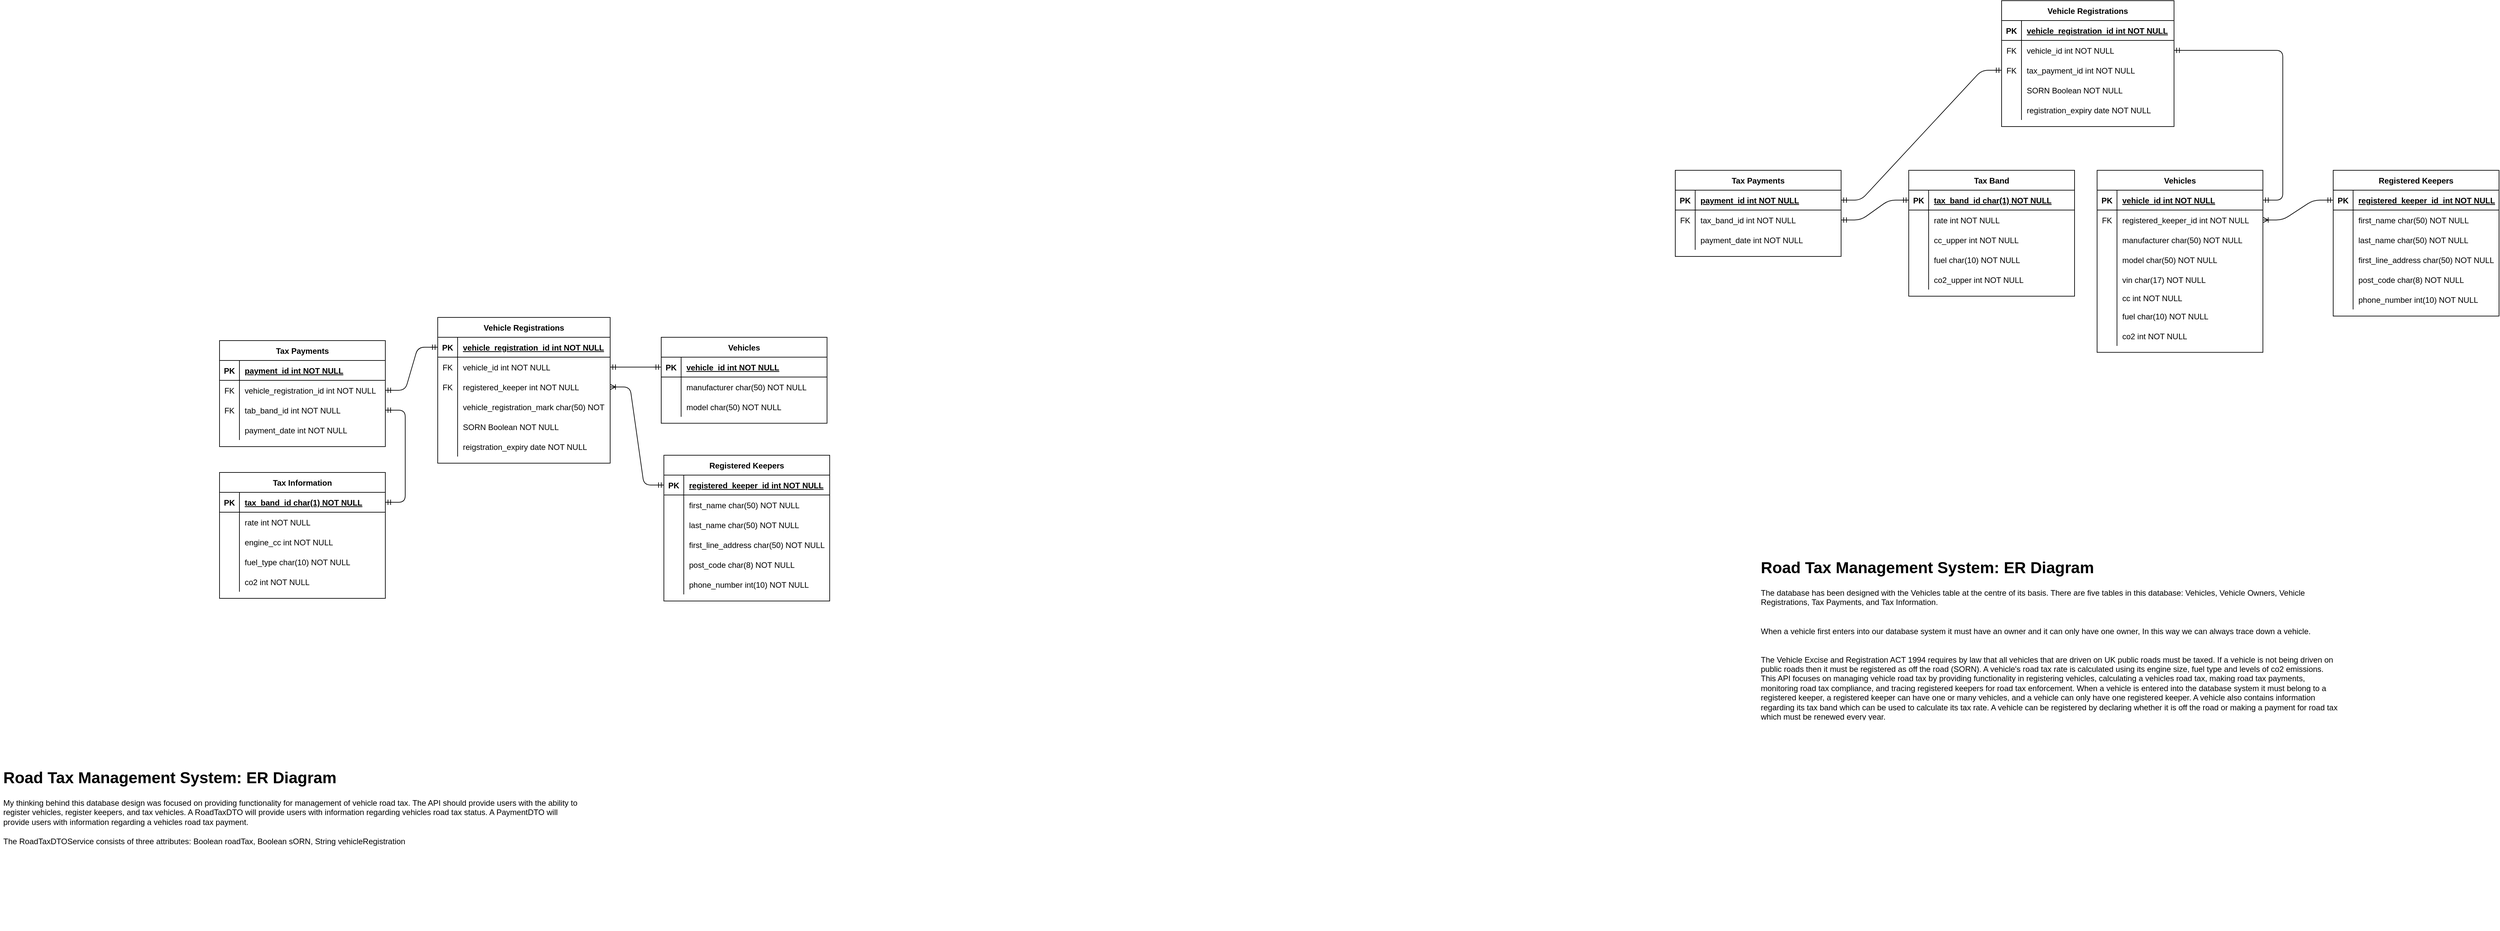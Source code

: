 <mxfile version="14.6.13" type="device"><diagram id="R2lEEEUBdFMjLlhIrx00" name="Page-1"><mxGraphModel dx="2078" dy="1672" grid="0" gridSize="10" guides="1" tooltips="1" connect="1" arrows="1" fold="1" page="0" pageScale="1" pageWidth="850" pageHeight="1100" math="0" shadow="0" extFonts="Permanent Marker^https://fonts.googleapis.com/css?family=Permanent+Marker"><root><mxCell id="0"/><mxCell id="1" parent="0"/><mxCell id="C-vyLk0tnHw3VtMMgP7b-13" value="Tax Information" style="shape=table;startSize=30;container=1;collapsible=1;childLayout=tableLayout;fixedRows=1;rowLines=0;fontStyle=1;align=center;resizeLast=1;" parent="1" vertex="1"><mxGeometry x="104" y="225" width="250" height="190" as="geometry"/></mxCell><mxCell id="C-vyLk0tnHw3VtMMgP7b-14" value="" style="shape=partialRectangle;collapsible=0;dropTarget=0;pointerEvents=0;fillColor=none;points=[[0,0.5],[1,0.5]];portConstraint=eastwest;top=0;left=0;right=0;bottom=1;" parent="C-vyLk0tnHw3VtMMgP7b-13" vertex="1"><mxGeometry y="30" width="250" height="30" as="geometry"/></mxCell><mxCell id="C-vyLk0tnHw3VtMMgP7b-15" value="PK" style="shape=partialRectangle;overflow=hidden;connectable=0;fillColor=none;top=0;left=0;bottom=0;right=0;fontStyle=1;" parent="C-vyLk0tnHw3VtMMgP7b-14" vertex="1"><mxGeometry width="30" height="30" as="geometry"/></mxCell><mxCell id="C-vyLk0tnHw3VtMMgP7b-16" value="tax_band_id char(1) NOT NULL" style="shape=partialRectangle;overflow=hidden;connectable=0;fillColor=none;top=0;left=0;bottom=0;right=0;align=left;spacingLeft=6;fontStyle=5;" parent="C-vyLk0tnHw3VtMMgP7b-14" vertex="1"><mxGeometry x="30" width="220" height="30" as="geometry"/></mxCell><mxCell id="C-vyLk0tnHw3VtMMgP7b-17" value="" style="shape=partialRectangle;collapsible=0;dropTarget=0;pointerEvents=0;fillColor=none;points=[[0,0.5],[1,0.5]];portConstraint=eastwest;top=0;left=0;right=0;bottom=0;" parent="C-vyLk0tnHw3VtMMgP7b-13" vertex="1"><mxGeometry y="60" width="250" height="30" as="geometry"/></mxCell><mxCell id="C-vyLk0tnHw3VtMMgP7b-18" value="" style="shape=partialRectangle;overflow=hidden;connectable=0;fillColor=none;top=0;left=0;bottom=0;right=0;" parent="C-vyLk0tnHw3VtMMgP7b-17" vertex="1"><mxGeometry width="30" height="30" as="geometry"/></mxCell><mxCell id="C-vyLk0tnHw3VtMMgP7b-19" value="rate int NOT NULL" style="shape=partialRectangle;overflow=hidden;connectable=0;fillColor=none;top=0;left=0;bottom=0;right=0;align=left;spacingLeft=6;" parent="C-vyLk0tnHw3VtMMgP7b-17" vertex="1"><mxGeometry x="30" width="220" height="30" as="geometry"/></mxCell><mxCell id="CgPrRi0HwDT04Q3ElNE5-127" value="" style="shape=partialRectangle;collapsible=0;dropTarget=0;pointerEvents=0;fillColor=none;top=0;left=0;bottom=0;right=0;points=[[0,0.5],[1,0.5]];portConstraint=eastwest;" parent="C-vyLk0tnHw3VtMMgP7b-13" vertex="1"><mxGeometry y="90" width="250" height="30" as="geometry"/></mxCell><mxCell id="CgPrRi0HwDT04Q3ElNE5-128" value="" style="shape=partialRectangle;connectable=0;fillColor=none;top=0;left=0;bottom=0;right=0;editable=1;overflow=hidden;" parent="CgPrRi0HwDT04Q3ElNE5-127" vertex="1"><mxGeometry width="30" height="30" as="geometry"/></mxCell><mxCell id="CgPrRi0HwDT04Q3ElNE5-129" value="engine_cc int NOT NULL" style="shape=partialRectangle;connectable=0;fillColor=none;top=0;left=0;bottom=0;right=0;align=left;spacingLeft=6;overflow=hidden;" parent="CgPrRi0HwDT04Q3ElNE5-127" vertex="1"><mxGeometry x="30" width="220" height="30" as="geometry"/></mxCell><mxCell id="CgPrRi0HwDT04Q3ElNE5-130" value="" style="shape=partialRectangle;collapsible=0;dropTarget=0;pointerEvents=0;fillColor=none;top=0;left=0;bottom=0;right=0;points=[[0,0.5],[1,0.5]];portConstraint=eastwest;" parent="C-vyLk0tnHw3VtMMgP7b-13" vertex="1"><mxGeometry y="120" width="250" height="30" as="geometry"/></mxCell><mxCell id="CgPrRi0HwDT04Q3ElNE5-131" value="" style="shape=partialRectangle;connectable=0;fillColor=none;top=0;left=0;bottom=0;right=0;editable=1;overflow=hidden;" parent="CgPrRi0HwDT04Q3ElNE5-130" vertex="1"><mxGeometry width="30" height="30" as="geometry"/></mxCell><mxCell id="CgPrRi0HwDT04Q3ElNE5-132" value="fuel_type char(10) NOT NULL" style="shape=partialRectangle;connectable=0;fillColor=none;top=0;left=0;bottom=0;right=0;align=left;spacingLeft=6;overflow=hidden;" parent="CgPrRi0HwDT04Q3ElNE5-130" vertex="1"><mxGeometry x="30" width="220" height="30" as="geometry"/></mxCell><mxCell id="CgPrRi0HwDT04Q3ElNE5-133" value="" style="shape=partialRectangle;collapsible=0;dropTarget=0;pointerEvents=0;fillColor=none;top=0;left=0;bottom=0;right=0;points=[[0,0.5],[1,0.5]];portConstraint=eastwest;" parent="C-vyLk0tnHw3VtMMgP7b-13" vertex="1"><mxGeometry y="150" width="250" height="30" as="geometry"/></mxCell><mxCell id="CgPrRi0HwDT04Q3ElNE5-134" value="" style="shape=partialRectangle;connectable=0;fillColor=none;top=0;left=0;bottom=0;right=0;editable=1;overflow=hidden;" parent="CgPrRi0HwDT04Q3ElNE5-133" vertex="1"><mxGeometry width="30" height="30" as="geometry"/></mxCell><mxCell id="CgPrRi0HwDT04Q3ElNE5-135" value="co2 int NOT NULL" style="shape=partialRectangle;connectable=0;fillColor=none;top=0;left=0;bottom=0;right=0;align=left;spacingLeft=6;overflow=hidden;" parent="CgPrRi0HwDT04Q3ElNE5-133" vertex="1"><mxGeometry x="30" width="220" height="30" as="geometry"/></mxCell><mxCell id="CgPrRi0HwDT04Q3ElNE5-1" value="Tax Payments" style="shape=table;startSize=30;container=1;collapsible=1;childLayout=tableLayout;fixedRows=1;rowLines=0;fontStyle=1;align=center;resizeLast=1;" parent="1" vertex="1"><mxGeometry x="104" y="26" width="250" height="160" as="geometry"/></mxCell><mxCell id="CgPrRi0HwDT04Q3ElNE5-2" value="" style="shape=partialRectangle;collapsible=0;dropTarget=0;pointerEvents=0;fillColor=none;points=[[0,0.5],[1,0.5]];portConstraint=eastwest;top=0;left=0;right=0;bottom=1;" parent="CgPrRi0HwDT04Q3ElNE5-1" vertex="1"><mxGeometry y="30" width="250" height="30" as="geometry"/></mxCell><mxCell id="CgPrRi0HwDT04Q3ElNE5-3" value="PK" style="shape=partialRectangle;overflow=hidden;connectable=0;fillColor=none;top=0;left=0;bottom=0;right=0;fontStyle=1;" parent="CgPrRi0HwDT04Q3ElNE5-2" vertex="1"><mxGeometry width="30" height="30" as="geometry"/></mxCell><mxCell id="CgPrRi0HwDT04Q3ElNE5-4" value="payment_id int NOT NULL" style="shape=partialRectangle;overflow=hidden;connectable=0;fillColor=none;top=0;left=0;bottom=0;right=0;align=left;spacingLeft=6;fontStyle=5;" parent="CgPrRi0HwDT04Q3ElNE5-2" vertex="1"><mxGeometry x="30" width="220" height="30" as="geometry"/></mxCell><mxCell id="CgPrRi0HwDT04Q3ElNE5-5" value="" style="shape=partialRectangle;collapsible=0;dropTarget=0;pointerEvents=0;fillColor=none;points=[[0,0.5],[1,0.5]];portConstraint=eastwest;top=0;left=0;right=0;bottom=0;" parent="CgPrRi0HwDT04Q3ElNE5-1" vertex="1"><mxGeometry y="60" width="250" height="30" as="geometry"/></mxCell><mxCell id="CgPrRi0HwDT04Q3ElNE5-6" value="FK" style="shape=partialRectangle;overflow=hidden;connectable=0;fillColor=none;top=0;left=0;bottom=0;right=0;" parent="CgPrRi0HwDT04Q3ElNE5-5" vertex="1"><mxGeometry width="30" height="30" as="geometry"/></mxCell><mxCell id="CgPrRi0HwDT04Q3ElNE5-7" value="vehicle_registration_id int NOT NULL" style="shape=partialRectangle;overflow=hidden;connectable=0;fillColor=none;top=0;left=0;bottom=0;right=0;align=left;spacingLeft=6;" parent="CgPrRi0HwDT04Q3ElNE5-5" vertex="1"><mxGeometry x="30" width="220" height="30" as="geometry"/></mxCell><mxCell id="bbVEq9QW94MlGm8xx5lP-4" value="" style="shape=partialRectangle;collapsible=0;dropTarget=0;pointerEvents=0;fillColor=none;top=0;left=0;bottom=0;right=0;points=[[0,0.5],[1,0.5]];portConstraint=eastwest;" vertex="1" parent="CgPrRi0HwDT04Q3ElNE5-1"><mxGeometry y="90" width="250" height="30" as="geometry"/></mxCell><mxCell id="bbVEq9QW94MlGm8xx5lP-5" value="FK" style="shape=partialRectangle;connectable=0;fillColor=none;top=0;left=0;bottom=0;right=0;editable=1;overflow=hidden;" vertex="1" parent="bbVEq9QW94MlGm8xx5lP-4"><mxGeometry width="30" height="30" as="geometry"/></mxCell><mxCell id="bbVEq9QW94MlGm8xx5lP-6" value="tab_band_id int NOT NULL" style="shape=partialRectangle;connectable=0;fillColor=none;top=0;left=0;bottom=0;right=0;align=left;spacingLeft=6;overflow=hidden;" vertex="1" parent="bbVEq9QW94MlGm8xx5lP-4"><mxGeometry x="30" width="220" height="30" as="geometry"/></mxCell><mxCell id="CgPrRi0HwDT04Q3ElNE5-113" value="" style="shape=partialRectangle;collapsible=0;dropTarget=0;pointerEvents=0;fillColor=none;top=0;left=0;bottom=0;right=0;points=[[0,0.5],[1,0.5]];portConstraint=eastwest;" parent="CgPrRi0HwDT04Q3ElNE5-1" vertex="1"><mxGeometry y="120" width="250" height="30" as="geometry"/></mxCell><mxCell id="CgPrRi0HwDT04Q3ElNE5-114" value="" style="shape=partialRectangle;connectable=0;fillColor=none;top=0;left=0;bottom=0;right=0;editable=1;overflow=hidden;" parent="CgPrRi0HwDT04Q3ElNE5-113" vertex="1"><mxGeometry width="30" height="30" as="geometry"/></mxCell><mxCell id="CgPrRi0HwDT04Q3ElNE5-115" value="payment_date int NOT NULL" style="shape=partialRectangle;connectable=0;fillColor=none;top=0;left=0;bottom=0;right=0;align=left;spacingLeft=6;overflow=hidden;" parent="CgPrRi0HwDT04Q3ElNE5-113" vertex="1"><mxGeometry x="30" width="220" height="30" as="geometry"/></mxCell><mxCell id="CgPrRi0HwDT04Q3ElNE5-41" value="Vehicle Registrations" style="shape=table;startSize=30;container=1;collapsible=1;childLayout=tableLayout;fixedRows=1;rowLines=0;fontStyle=1;align=center;resizeLast=1;" parent="1" vertex="1"><mxGeometry x="433" y="-9" width="260" height="220" as="geometry"/></mxCell><mxCell id="CgPrRi0HwDT04Q3ElNE5-42" value="" style="shape=partialRectangle;collapsible=0;dropTarget=0;pointerEvents=0;fillColor=none;points=[[0,0.5],[1,0.5]];portConstraint=eastwest;top=0;left=0;right=0;bottom=1;" parent="CgPrRi0HwDT04Q3ElNE5-41" vertex="1"><mxGeometry y="30" width="260" height="30" as="geometry"/></mxCell><mxCell id="CgPrRi0HwDT04Q3ElNE5-43" value="PK" style="shape=partialRectangle;overflow=hidden;connectable=0;fillColor=none;top=0;left=0;bottom=0;right=0;fontStyle=1;" parent="CgPrRi0HwDT04Q3ElNE5-42" vertex="1"><mxGeometry width="30" height="30" as="geometry"/></mxCell><mxCell id="CgPrRi0HwDT04Q3ElNE5-44" value="vehicle_registration_id int NOT NULL" style="shape=partialRectangle;overflow=hidden;connectable=0;fillColor=none;top=0;left=0;bottom=0;right=0;align=left;spacingLeft=6;fontStyle=5;" parent="CgPrRi0HwDT04Q3ElNE5-42" vertex="1"><mxGeometry x="30" width="230" height="30" as="geometry"/></mxCell><mxCell id="CgPrRi0HwDT04Q3ElNE5-60" value="" style="shape=partialRectangle;collapsible=0;dropTarget=0;pointerEvents=0;fillColor=none;top=0;left=0;bottom=0;right=0;points=[[0,0.5],[1,0.5]];portConstraint=eastwest;" parent="CgPrRi0HwDT04Q3ElNE5-41" vertex="1"><mxGeometry y="60" width="260" height="30" as="geometry"/></mxCell><mxCell id="CgPrRi0HwDT04Q3ElNE5-61" value="FK" style="shape=partialRectangle;connectable=0;fillColor=none;top=0;left=0;bottom=0;right=0;editable=1;overflow=hidden;" parent="CgPrRi0HwDT04Q3ElNE5-60" vertex="1"><mxGeometry width="30" height="30" as="geometry"/></mxCell><mxCell id="CgPrRi0HwDT04Q3ElNE5-62" value="vehicle_id int NOT NULL" style="shape=partialRectangle;connectable=0;fillColor=none;top=0;left=0;bottom=0;right=0;align=left;spacingLeft=6;overflow=hidden;" parent="CgPrRi0HwDT04Q3ElNE5-60" vertex="1"><mxGeometry x="30" width="230" height="30" as="geometry"/></mxCell><mxCell id="CgPrRi0HwDT04Q3ElNE5-172" value="" style="shape=partialRectangle;collapsible=0;dropTarget=0;pointerEvents=0;fillColor=none;top=0;left=0;bottom=0;right=0;points=[[0,0.5],[1,0.5]];portConstraint=eastwest;" parent="CgPrRi0HwDT04Q3ElNE5-41" vertex="1"><mxGeometry y="90" width="260" height="30" as="geometry"/></mxCell><mxCell id="CgPrRi0HwDT04Q3ElNE5-173" value="FK" style="shape=partialRectangle;connectable=0;fillColor=none;top=0;left=0;bottom=0;right=0;editable=1;overflow=hidden;" parent="CgPrRi0HwDT04Q3ElNE5-172" vertex="1"><mxGeometry width="30" height="30" as="geometry"/></mxCell><mxCell id="CgPrRi0HwDT04Q3ElNE5-174" value="registered_keeper int NOT NULL" style="shape=partialRectangle;connectable=0;fillColor=none;top=0;left=0;bottom=0;right=0;align=left;spacingLeft=6;overflow=hidden;" parent="CgPrRi0HwDT04Q3ElNE5-172" vertex="1"><mxGeometry x="30" width="230" height="30" as="geometry"/></mxCell><mxCell id="bbVEq9QW94MlGm8xx5lP-10" value="" style="shape=partialRectangle;collapsible=0;dropTarget=0;pointerEvents=0;fillColor=none;top=0;left=0;bottom=0;right=0;points=[[0,0.5],[1,0.5]];portConstraint=eastwest;" vertex="1" parent="CgPrRi0HwDT04Q3ElNE5-41"><mxGeometry y="120" width="260" height="30" as="geometry"/></mxCell><mxCell id="bbVEq9QW94MlGm8xx5lP-11" value="" style="shape=partialRectangle;connectable=0;fillColor=none;top=0;left=0;bottom=0;right=0;editable=1;overflow=hidden;" vertex="1" parent="bbVEq9QW94MlGm8xx5lP-10"><mxGeometry width="30" height="30" as="geometry"/></mxCell><mxCell id="bbVEq9QW94MlGm8xx5lP-12" value="vehicle_registration_mark char(50) NOT" style="shape=partialRectangle;connectable=0;fillColor=none;top=0;left=0;bottom=0;right=0;align=left;spacingLeft=6;overflow=hidden;" vertex="1" parent="bbVEq9QW94MlGm8xx5lP-10"><mxGeometry x="30" width="230" height="30" as="geometry"/></mxCell><mxCell id="CgPrRi0HwDT04Q3ElNE5-136" value="" style="shape=partialRectangle;collapsible=0;dropTarget=0;pointerEvents=0;fillColor=none;top=0;left=0;bottom=0;right=0;points=[[0,0.5],[1,0.5]];portConstraint=eastwest;" parent="CgPrRi0HwDT04Q3ElNE5-41" vertex="1"><mxGeometry y="150" width="260" height="30" as="geometry"/></mxCell><mxCell id="CgPrRi0HwDT04Q3ElNE5-137" value="" style="shape=partialRectangle;connectable=0;fillColor=none;top=0;left=0;bottom=0;right=0;editable=1;overflow=hidden;" parent="CgPrRi0HwDT04Q3ElNE5-136" vertex="1"><mxGeometry width="30" height="30" as="geometry"/></mxCell><mxCell id="CgPrRi0HwDT04Q3ElNE5-138" value="SORN Boolean NOT NULL" style="shape=partialRectangle;connectable=0;fillColor=none;top=0;left=0;bottom=0;right=0;align=left;spacingLeft=6;overflow=hidden;" parent="CgPrRi0HwDT04Q3ElNE5-136" vertex="1"><mxGeometry x="30" width="230" height="30" as="geometry"/></mxCell><mxCell id="CgPrRi0HwDT04Q3ElNE5-48" value="" style="shape=partialRectangle;collapsible=0;dropTarget=0;pointerEvents=0;fillColor=none;top=0;left=0;bottom=0;right=0;points=[[0,0.5],[1,0.5]];portConstraint=eastwest;" parent="CgPrRi0HwDT04Q3ElNE5-41" vertex="1"><mxGeometry y="180" width="260" height="30" as="geometry"/></mxCell><mxCell id="CgPrRi0HwDT04Q3ElNE5-49" value="" style="shape=partialRectangle;connectable=0;fillColor=none;top=0;left=0;bottom=0;right=0;editable=1;overflow=hidden;" parent="CgPrRi0HwDT04Q3ElNE5-48" vertex="1"><mxGeometry width="30" height="30" as="geometry"/></mxCell><mxCell id="CgPrRi0HwDT04Q3ElNE5-50" value="reigstration_expiry date NOT NULL" style="shape=partialRectangle;connectable=0;fillColor=none;top=0;left=0;bottom=0;right=0;align=left;spacingLeft=6;overflow=hidden;" parent="CgPrRi0HwDT04Q3ElNE5-48" vertex="1"><mxGeometry x="30" width="230" height="30" as="geometry"/></mxCell><mxCell id="CgPrRi0HwDT04Q3ElNE5-75" value="Vehicles" style="shape=table;startSize=30;container=1;collapsible=1;childLayout=tableLayout;fixedRows=1;rowLines=0;fontStyle=1;align=center;resizeLast=1;" parent="1" vertex="1"><mxGeometry x="770" y="21" width="250" height="129.75" as="geometry"/></mxCell><mxCell id="CgPrRi0HwDT04Q3ElNE5-76" value="" style="shape=partialRectangle;collapsible=0;dropTarget=0;pointerEvents=0;fillColor=none;points=[[0,0.5],[1,0.5]];portConstraint=eastwest;top=0;left=0;right=0;bottom=1;" parent="CgPrRi0HwDT04Q3ElNE5-75" vertex="1"><mxGeometry y="30" width="250" height="30" as="geometry"/></mxCell><mxCell id="CgPrRi0HwDT04Q3ElNE5-77" value="PK" style="shape=partialRectangle;overflow=hidden;connectable=0;fillColor=none;top=0;left=0;bottom=0;right=0;fontStyle=1;" parent="CgPrRi0HwDT04Q3ElNE5-76" vertex="1"><mxGeometry width="30" height="30" as="geometry"/></mxCell><mxCell id="CgPrRi0HwDT04Q3ElNE5-78" value="vehicle_id int NOT NULL" style="shape=partialRectangle;overflow=hidden;connectable=0;fillColor=none;top=0;left=0;bottom=0;right=0;align=left;spacingLeft=6;fontStyle=5;" parent="CgPrRi0HwDT04Q3ElNE5-76" vertex="1"><mxGeometry x="30" width="220" height="30" as="geometry"/></mxCell><mxCell id="CgPrRi0HwDT04Q3ElNE5-79" value="" style="shape=partialRectangle;collapsible=0;dropTarget=0;pointerEvents=0;fillColor=none;points=[[0,0.5],[1,0.5]];portConstraint=eastwest;top=0;left=0;right=0;bottom=0;" parent="CgPrRi0HwDT04Q3ElNE5-75" vertex="1"><mxGeometry y="60" width="250" height="30" as="geometry"/></mxCell><mxCell id="CgPrRi0HwDT04Q3ElNE5-80" value="" style="shape=partialRectangle;overflow=hidden;connectable=0;fillColor=none;top=0;left=0;bottom=0;right=0;" parent="CgPrRi0HwDT04Q3ElNE5-79" vertex="1"><mxGeometry width="30" height="30" as="geometry"/></mxCell><mxCell id="CgPrRi0HwDT04Q3ElNE5-81" value="manufacturer char(50) NOT NULL" style="shape=partialRectangle;overflow=hidden;connectable=0;fillColor=none;top=0;left=0;bottom=0;right=0;align=left;spacingLeft=6;" parent="CgPrRi0HwDT04Q3ElNE5-79" vertex="1"><mxGeometry x="30" width="220" height="30" as="geometry"/></mxCell><mxCell id="CgPrRi0HwDT04Q3ElNE5-82" value="" style="shape=partialRectangle;collapsible=0;dropTarget=0;pointerEvents=0;fillColor=none;points=[[0,0.5],[1,0.5]];portConstraint=eastwest;top=0;left=0;right=0;bottom=0;" parent="CgPrRi0HwDT04Q3ElNE5-75" vertex="1"><mxGeometry y="90" width="250" height="30" as="geometry"/></mxCell><mxCell id="CgPrRi0HwDT04Q3ElNE5-83" value="" style="shape=partialRectangle;overflow=hidden;connectable=0;fillColor=none;top=0;left=0;bottom=0;right=0;" parent="CgPrRi0HwDT04Q3ElNE5-82" vertex="1"><mxGeometry width="30" height="30" as="geometry"/></mxCell><mxCell id="CgPrRi0HwDT04Q3ElNE5-84" value="model char(50) NOT NULL" style="shape=partialRectangle;overflow=hidden;connectable=0;fillColor=none;top=0;left=0;bottom=0;right=0;align=left;spacingLeft=6;" parent="CgPrRi0HwDT04Q3ElNE5-82" vertex="1"><mxGeometry x="30" width="220" height="30" as="geometry"/></mxCell><mxCell id="CgPrRi0HwDT04Q3ElNE5-117" value="" style="edgeStyle=entityRelationEdgeStyle;fontSize=12;html=1;endArrow=ERmandOne;startArrow=ERmandOne;" parent="1" source="CgPrRi0HwDT04Q3ElNE5-76" target="CgPrRi0HwDT04Q3ElNE5-60" edge="1"><mxGeometry width="100" height="100" relative="1" as="geometry"><mxPoint x="-254.5" y="830" as="sourcePoint"/><mxPoint x="-154.5" y="730" as="targetPoint"/></mxGeometry></mxCell><mxCell id="CgPrRi0HwDT04Q3ElNE5-123" value="&lt;h1&gt;Road Tax Management System: ER Diagram&lt;/h1&gt;&lt;div&gt;&lt;span&gt;My thinking behind this database design was focused on providing functionality for management of vehicle road tax. The API should provide users with the ability to register vehicles, register keepers, and tax vehicles. A RoadTaxDTO will provide users with information regarding vehicles road tax status. A PaymentDTO will provide users with information regarding a vehicles road tax payment.&amp;nbsp; &amp;nbsp;&amp;nbsp;&lt;/span&gt;&lt;br&gt;&lt;/div&gt;&lt;div&gt;&lt;span&gt;&lt;br&gt;&lt;/span&gt;&lt;/div&gt;&lt;div&gt;&lt;span&gt;The RoadTaxDTOService consists of three attributes: Boolean roadTax, Boolean sORN, String vehicleRegistration&lt;/span&gt;&lt;/div&gt;" style="text;html=1;strokeColor=none;fillColor=none;spacing=5;spacingTop=-20;whiteSpace=wrap;overflow=hidden;rounded=0;" parent="1" vertex="1"><mxGeometry x="-227" y="666" width="880" height="250" as="geometry"/></mxCell><mxCell id="CgPrRi0HwDT04Q3ElNE5-152" value="Registered Keepers" style="shape=table;startSize=30;container=1;collapsible=1;childLayout=tableLayout;fixedRows=1;rowLines=0;fontStyle=1;align=center;resizeLast=1;" parent="1" vertex="1"><mxGeometry x="774" y="199" width="250" height="220" as="geometry"/></mxCell><mxCell id="CgPrRi0HwDT04Q3ElNE5-153" value="" style="shape=partialRectangle;collapsible=0;dropTarget=0;pointerEvents=0;fillColor=none;points=[[0,0.5],[1,0.5]];portConstraint=eastwest;top=0;left=0;right=0;bottom=1;" parent="CgPrRi0HwDT04Q3ElNE5-152" vertex="1"><mxGeometry y="30" width="250" height="30" as="geometry"/></mxCell><mxCell id="CgPrRi0HwDT04Q3ElNE5-154" value="PK" style="shape=partialRectangle;overflow=hidden;connectable=0;fillColor=none;top=0;left=0;bottom=0;right=0;fontStyle=1;" parent="CgPrRi0HwDT04Q3ElNE5-153" vertex="1"><mxGeometry width="30" height="30" as="geometry"/></mxCell><mxCell id="CgPrRi0HwDT04Q3ElNE5-155" value="registered_keeper_id int NOT NULL" style="shape=partialRectangle;overflow=hidden;connectable=0;fillColor=none;top=0;left=0;bottom=0;right=0;align=left;spacingLeft=6;fontStyle=5;" parent="CgPrRi0HwDT04Q3ElNE5-153" vertex="1"><mxGeometry x="30" width="220" height="30" as="geometry"/></mxCell><mxCell id="CgPrRi0HwDT04Q3ElNE5-156" value="" style="shape=partialRectangle;collapsible=0;dropTarget=0;pointerEvents=0;fillColor=none;points=[[0,0.5],[1,0.5]];portConstraint=eastwest;top=0;left=0;right=0;bottom=0;" parent="CgPrRi0HwDT04Q3ElNE5-152" vertex="1"><mxGeometry y="60" width="250" height="30" as="geometry"/></mxCell><mxCell id="CgPrRi0HwDT04Q3ElNE5-157" value="" style="shape=partialRectangle;overflow=hidden;connectable=0;fillColor=none;top=0;left=0;bottom=0;right=0;" parent="CgPrRi0HwDT04Q3ElNE5-156" vertex="1"><mxGeometry width="30" height="30" as="geometry"/></mxCell><mxCell id="CgPrRi0HwDT04Q3ElNE5-158" value="first_name char(50) NOT NULL" style="shape=partialRectangle;overflow=hidden;connectable=0;fillColor=none;top=0;left=0;bottom=0;right=0;align=left;spacingLeft=6;" parent="CgPrRi0HwDT04Q3ElNE5-156" vertex="1"><mxGeometry x="30" width="220" height="30" as="geometry"/></mxCell><mxCell id="CgPrRi0HwDT04Q3ElNE5-159" value="" style="shape=partialRectangle;collapsible=0;dropTarget=0;pointerEvents=0;fillColor=none;points=[[0,0.5],[1,0.5]];portConstraint=eastwest;top=0;left=0;right=0;bottom=0;" parent="CgPrRi0HwDT04Q3ElNE5-152" vertex="1"><mxGeometry y="90" width="250" height="30" as="geometry"/></mxCell><mxCell id="CgPrRi0HwDT04Q3ElNE5-160" value="" style="shape=partialRectangle;overflow=hidden;connectable=0;fillColor=none;top=0;left=0;bottom=0;right=0;" parent="CgPrRi0HwDT04Q3ElNE5-159" vertex="1"><mxGeometry width="30" height="30" as="geometry"/></mxCell><mxCell id="CgPrRi0HwDT04Q3ElNE5-161" value="last_name char(50) NOT NULL" style="shape=partialRectangle;overflow=hidden;connectable=0;fillColor=none;top=0;left=0;bottom=0;right=0;align=left;spacingLeft=6;" parent="CgPrRi0HwDT04Q3ElNE5-159" vertex="1"><mxGeometry x="30" width="220" height="30" as="geometry"/></mxCell><mxCell id="CgPrRi0HwDT04Q3ElNE5-162" value="" style="shape=partialRectangle;collapsible=0;dropTarget=0;pointerEvents=0;fillColor=none;top=0;left=0;bottom=0;right=0;points=[[0,0.5],[1,0.5]];portConstraint=eastwest;" parent="CgPrRi0HwDT04Q3ElNE5-152" vertex="1"><mxGeometry y="120" width="250" height="30" as="geometry"/></mxCell><mxCell id="CgPrRi0HwDT04Q3ElNE5-163" value="" style="shape=partialRectangle;connectable=0;fillColor=none;top=0;left=0;bottom=0;right=0;editable=1;overflow=hidden;" parent="CgPrRi0HwDT04Q3ElNE5-162" vertex="1"><mxGeometry width="30" height="30" as="geometry"/></mxCell><mxCell id="CgPrRi0HwDT04Q3ElNE5-164" value="first_line_address char(50) NOT NULL" style="shape=partialRectangle;connectable=0;fillColor=none;top=0;left=0;bottom=0;right=0;align=left;spacingLeft=6;overflow=hidden;" parent="CgPrRi0HwDT04Q3ElNE5-162" vertex="1"><mxGeometry x="30" width="220" height="30" as="geometry"/></mxCell><mxCell id="CgPrRi0HwDT04Q3ElNE5-165" value="" style="shape=partialRectangle;collapsible=0;dropTarget=0;pointerEvents=0;fillColor=none;top=0;left=0;bottom=0;right=0;points=[[0,0.5],[1,0.5]];portConstraint=eastwest;" parent="CgPrRi0HwDT04Q3ElNE5-152" vertex="1"><mxGeometry y="150" width="250" height="30" as="geometry"/></mxCell><mxCell id="CgPrRi0HwDT04Q3ElNE5-166" value="" style="shape=partialRectangle;connectable=0;fillColor=none;top=0;left=0;bottom=0;right=0;editable=1;overflow=hidden;" parent="CgPrRi0HwDT04Q3ElNE5-165" vertex="1"><mxGeometry width="30" height="30" as="geometry"/></mxCell><mxCell id="CgPrRi0HwDT04Q3ElNE5-167" value="post_code char(8) NOT NULL" style="shape=partialRectangle;connectable=0;fillColor=none;top=0;left=0;bottom=0;right=0;align=left;spacingLeft=6;overflow=hidden;" parent="CgPrRi0HwDT04Q3ElNE5-165" vertex="1"><mxGeometry x="30" width="220" height="30" as="geometry"/></mxCell><mxCell id="CgPrRi0HwDT04Q3ElNE5-168" value="" style="shape=partialRectangle;collapsible=0;dropTarget=0;pointerEvents=0;fillColor=none;top=0;left=0;bottom=0;right=0;points=[[0,0.5],[1,0.5]];portConstraint=eastwest;" parent="CgPrRi0HwDT04Q3ElNE5-152" vertex="1"><mxGeometry y="180" width="250" height="30" as="geometry"/></mxCell><mxCell id="CgPrRi0HwDT04Q3ElNE5-169" value="" style="shape=partialRectangle;connectable=0;fillColor=none;top=0;left=0;bottom=0;right=0;editable=1;overflow=hidden;" parent="CgPrRi0HwDT04Q3ElNE5-168" vertex="1"><mxGeometry width="30" height="30" as="geometry"/></mxCell><mxCell id="CgPrRi0HwDT04Q3ElNE5-170" value="phone_number int(10) NOT NULL" style="shape=partialRectangle;connectable=0;fillColor=none;top=0;left=0;bottom=0;right=0;align=left;spacingLeft=6;overflow=hidden;" parent="CgPrRi0HwDT04Q3ElNE5-168" vertex="1"><mxGeometry x="30" width="220" height="30" as="geometry"/></mxCell><mxCell id="CgPrRi0HwDT04Q3ElNE5-171" value="" style="edgeStyle=entityRelationEdgeStyle;fontSize=12;html=1;endArrow=ERoneToMany;startArrow=ERmandOne;" parent="1" source="CgPrRi0HwDT04Q3ElNE5-153" target="CgPrRi0HwDT04Q3ElNE5-172" edge="1"><mxGeometry width="100" height="100" relative="1" as="geometry"><mxPoint x="334.5" y="383" as="sourcePoint"/><mxPoint x="388.5" y="381" as="targetPoint"/></mxGeometry></mxCell><mxCell id="CgPrRi0HwDT04Q3ElNE5-175" value="Registered Keepers" style="shape=table;startSize=30;container=1;collapsible=1;childLayout=tableLayout;fixedRows=1;rowLines=0;fontStyle=1;align=center;resizeLast=1;" parent="1" vertex="1"><mxGeometry x="3291" y="-231" width="250" height="220" as="geometry"/></mxCell><mxCell id="CgPrRi0HwDT04Q3ElNE5-176" value="" style="shape=partialRectangle;collapsible=0;dropTarget=0;pointerEvents=0;fillColor=none;points=[[0,0.5],[1,0.5]];portConstraint=eastwest;top=0;left=0;right=0;bottom=1;" parent="CgPrRi0HwDT04Q3ElNE5-175" vertex="1"><mxGeometry y="30" width="250" height="30" as="geometry"/></mxCell><mxCell id="CgPrRi0HwDT04Q3ElNE5-177" value="PK" style="shape=partialRectangle;overflow=hidden;connectable=0;fillColor=none;top=0;left=0;bottom=0;right=0;fontStyle=1;" parent="CgPrRi0HwDT04Q3ElNE5-176" vertex="1"><mxGeometry width="30" height="30" as="geometry"/></mxCell><mxCell id="CgPrRi0HwDT04Q3ElNE5-178" value="registered_keeper_id  int NOT NULL" style="shape=partialRectangle;overflow=hidden;connectable=0;fillColor=none;top=0;left=0;bottom=0;right=0;align=left;spacingLeft=6;fontStyle=5;" parent="CgPrRi0HwDT04Q3ElNE5-176" vertex="1"><mxGeometry x="30" width="220" height="30" as="geometry"/></mxCell><mxCell id="CgPrRi0HwDT04Q3ElNE5-179" value="" style="shape=partialRectangle;collapsible=0;dropTarget=0;pointerEvents=0;fillColor=none;points=[[0,0.5],[1,0.5]];portConstraint=eastwest;top=0;left=0;right=0;bottom=0;" parent="CgPrRi0HwDT04Q3ElNE5-175" vertex="1"><mxGeometry y="60" width="250" height="30" as="geometry"/></mxCell><mxCell id="CgPrRi0HwDT04Q3ElNE5-180" value="" style="shape=partialRectangle;overflow=hidden;connectable=0;fillColor=none;top=0;left=0;bottom=0;right=0;" parent="CgPrRi0HwDT04Q3ElNE5-179" vertex="1"><mxGeometry width="30" height="30" as="geometry"/></mxCell><mxCell id="CgPrRi0HwDT04Q3ElNE5-181" value="first_name char(50) NOT NULL" style="shape=partialRectangle;overflow=hidden;connectable=0;fillColor=none;top=0;left=0;bottom=0;right=0;align=left;spacingLeft=6;" parent="CgPrRi0HwDT04Q3ElNE5-179" vertex="1"><mxGeometry x="30" width="220" height="30" as="geometry"/></mxCell><mxCell id="CgPrRi0HwDT04Q3ElNE5-182" value="" style="shape=partialRectangle;collapsible=0;dropTarget=0;pointerEvents=0;fillColor=none;points=[[0,0.5],[1,0.5]];portConstraint=eastwest;top=0;left=0;right=0;bottom=0;" parent="CgPrRi0HwDT04Q3ElNE5-175" vertex="1"><mxGeometry y="90" width="250" height="30" as="geometry"/></mxCell><mxCell id="CgPrRi0HwDT04Q3ElNE5-183" value="" style="shape=partialRectangle;overflow=hidden;connectable=0;fillColor=none;top=0;left=0;bottom=0;right=0;" parent="CgPrRi0HwDT04Q3ElNE5-182" vertex="1"><mxGeometry width="30" height="30" as="geometry"/></mxCell><mxCell id="CgPrRi0HwDT04Q3ElNE5-184" value="last_name char(50) NOT NULL" style="shape=partialRectangle;overflow=hidden;connectable=0;fillColor=none;top=0;left=0;bottom=0;right=0;align=left;spacingLeft=6;" parent="CgPrRi0HwDT04Q3ElNE5-182" vertex="1"><mxGeometry x="30" width="220" height="30" as="geometry"/></mxCell><mxCell id="CgPrRi0HwDT04Q3ElNE5-185" value="" style="shape=partialRectangle;collapsible=0;dropTarget=0;pointerEvents=0;fillColor=none;top=0;left=0;bottom=0;right=0;points=[[0,0.5],[1,0.5]];portConstraint=eastwest;" parent="CgPrRi0HwDT04Q3ElNE5-175" vertex="1"><mxGeometry y="120" width="250" height="30" as="geometry"/></mxCell><mxCell id="CgPrRi0HwDT04Q3ElNE5-186" value="" style="shape=partialRectangle;connectable=0;fillColor=none;top=0;left=0;bottom=0;right=0;editable=1;overflow=hidden;" parent="CgPrRi0HwDT04Q3ElNE5-185" vertex="1"><mxGeometry width="30" height="30" as="geometry"/></mxCell><mxCell id="CgPrRi0HwDT04Q3ElNE5-187" value="first_line_address char(50) NOT NULL" style="shape=partialRectangle;connectable=0;fillColor=none;top=0;left=0;bottom=0;right=0;align=left;spacingLeft=6;overflow=hidden;" parent="CgPrRi0HwDT04Q3ElNE5-185" vertex="1"><mxGeometry x="30" width="220" height="30" as="geometry"/></mxCell><mxCell id="CgPrRi0HwDT04Q3ElNE5-188" value="" style="shape=partialRectangle;collapsible=0;dropTarget=0;pointerEvents=0;fillColor=none;top=0;left=0;bottom=0;right=0;points=[[0,0.5],[1,0.5]];portConstraint=eastwest;" parent="CgPrRi0HwDT04Q3ElNE5-175" vertex="1"><mxGeometry y="150" width="250" height="30" as="geometry"/></mxCell><mxCell id="CgPrRi0HwDT04Q3ElNE5-189" value="" style="shape=partialRectangle;connectable=0;fillColor=none;top=0;left=0;bottom=0;right=0;editable=1;overflow=hidden;" parent="CgPrRi0HwDT04Q3ElNE5-188" vertex="1"><mxGeometry width="30" height="30" as="geometry"/></mxCell><mxCell id="CgPrRi0HwDT04Q3ElNE5-190" value="post_code char(8) NOT NULL" style="shape=partialRectangle;connectable=0;fillColor=none;top=0;left=0;bottom=0;right=0;align=left;spacingLeft=6;overflow=hidden;" parent="CgPrRi0HwDT04Q3ElNE5-188" vertex="1"><mxGeometry x="30" width="220" height="30" as="geometry"/></mxCell><mxCell id="CgPrRi0HwDT04Q3ElNE5-191" value="" style="shape=partialRectangle;collapsible=0;dropTarget=0;pointerEvents=0;fillColor=none;top=0;left=0;bottom=0;right=0;points=[[0,0.5],[1,0.5]];portConstraint=eastwest;" parent="CgPrRi0HwDT04Q3ElNE5-175" vertex="1"><mxGeometry y="180" width="250" height="30" as="geometry"/></mxCell><mxCell id="CgPrRi0HwDT04Q3ElNE5-192" value="" style="shape=partialRectangle;connectable=0;fillColor=none;top=0;left=0;bottom=0;right=0;editable=1;overflow=hidden;" parent="CgPrRi0HwDT04Q3ElNE5-191" vertex="1"><mxGeometry width="30" height="30" as="geometry"/></mxCell><mxCell id="CgPrRi0HwDT04Q3ElNE5-193" value="phone_number int(10) NOT NULL" style="shape=partialRectangle;connectable=0;fillColor=none;top=0;left=0;bottom=0;right=0;align=left;spacingLeft=6;overflow=hidden;" parent="CgPrRi0HwDT04Q3ElNE5-191" vertex="1"><mxGeometry x="30" width="220" height="30" as="geometry"/></mxCell><mxCell id="CgPrRi0HwDT04Q3ElNE5-194" value="Tax Band" style="shape=table;startSize=30;container=1;collapsible=1;childLayout=tableLayout;fixedRows=1;rowLines=0;fontStyle=1;align=center;resizeLast=1;" parent="1" vertex="1"><mxGeometry x="2651" y="-231" width="250" height="190" as="geometry"/></mxCell><mxCell id="CgPrRi0HwDT04Q3ElNE5-195" value="" style="shape=partialRectangle;collapsible=0;dropTarget=0;pointerEvents=0;fillColor=none;points=[[0,0.5],[1,0.5]];portConstraint=eastwest;top=0;left=0;right=0;bottom=1;" parent="CgPrRi0HwDT04Q3ElNE5-194" vertex="1"><mxGeometry y="30" width="250" height="30" as="geometry"/></mxCell><mxCell id="CgPrRi0HwDT04Q3ElNE5-196" value="PK" style="shape=partialRectangle;overflow=hidden;connectable=0;fillColor=none;top=0;left=0;bottom=0;right=0;fontStyle=1;" parent="CgPrRi0HwDT04Q3ElNE5-195" vertex="1"><mxGeometry width="30" height="30" as="geometry"/></mxCell><mxCell id="CgPrRi0HwDT04Q3ElNE5-197" value="tax_band_id char(1) NOT NULL" style="shape=partialRectangle;overflow=hidden;connectable=0;fillColor=none;top=0;left=0;bottom=0;right=0;align=left;spacingLeft=6;fontStyle=5;" parent="CgPrRi0HwDT04Q3ElNE5-195" vertex="1"><mxGeometry x="30" width="220" height="30" as="geometry"/></mxCell><mxCell id="CgPrRi0HwDT04Q3ElNE5-198" value="" style="shape=partialRectangle;collapsible=0;dropTarget=0;pointerEvents=0;fillColor=none;points=[[0,0.5],[1,0.5]];portConstraint=eastwest;top=0;left=0;right=0;bottom=0;" parent="CgPrRi0HwDT04Q3ElNE5-194" vertex="1"><mxGeometry y="60" width="250" height="30" as="geometry"/></mxCell><mxCell id="CgPrRi0HwDT04Q3ElNE5-199" value="" style="shape=partialRectangle;overflow=hidden;connectable=0;fillColor=none;top=0;left=0;bottom=0;right=0;" parent="CgPrRi0HwDT04Q3ElNE5-198" vertex="1"><mxGeometry width="30" height="30" as="geometry"/></mxCell><mxCell id="CgPrRi0HwDT04Q3ElNE5-200" value="rate int NOT NULL" style="shape=partialRectangle;overflow=hidden;connectable=0;fillColor=none;top=0;left=0;bottom=0;right=0;align=left;spacingLeft=6;" parent="CgPrRi0HwDT04Q3ElNE5-198" vertex="1"><mxGeometry x="30" width="220" height="30" as="geometry"/></mxCell><mxCell id="CgPrRi0HwDT04Q3ElNE5-280" value="" style="shape=partialRectangle;collapsible=0;dropTarget=0;pointerEvents=0;fillColor=none;top=0;left=0;bottom=0;right=0;points=[[0,0.5],[1,0.5]];portConstraint=eastwest;" parent="CgPrRi0HwDT04Q3ElNE5-194" vertex="1"><mxGeometry y="90" width="250" height="30" as="geometry"/></mxCell><mxCell id="CgPrRi0HwDT04Q3ElNE5-281" value="" style="shape=partialRectangle;connectable=0;fillColor=none;top=0;left=0;bottom=0;right=0;editable=1;overflow=hidden;" parent="CgPrRi0HwDT04Q3ElNE5-280" vertex="1"><mxGeometry width="30" height="30" as="geometry"/></mxCell><mxCell id="CgPrRi0HwDT04Q3ElNE5-282" value="cc_upper int NOT NULL" style="shape=partialRectangle;connectable=0;fillColor=none;top=0;left=0;bottom=0;right=0;align=left;spacingLeft=6;overflow=hidden;" parent="CgPrRi0HwDT04Q3ElNE5-280" vertex="1"><mxGeometry x="30" width="220" height="30" as="geometry"/></mxCell><mxCell id="CgPrRi0HwDT04Q3ElNE5-286" value="" style="shape=partialRectangle;collapsible=0;dropTarget=0;pointerEvents=0;fillColor=none;top=0;left=0;bottom=0;right=0;points=[[0,0.5],[1,0.5]];portConstraint=eastwest;" parent="CgPrRi0HwDT04Q3ElNE5-194" vertex="1"><mxGeometry y="120" width="250" height="30" as="geometry"/></mxCell><mxCell id="CgPrRi0HwDT04Q3ElNE5-287" value="" style="shape=partialRectangle;connectable=0;fillColor=none;top=0;left=0;bottom=0;right=0;editable=1;overflow=hidden;" parent="CgPrRi0HwDT04Q3ElNE5-286" vertex="1"><mxGeometry width="30" height="30" as="geometry"/></mxCell><mxCell id="CgPrRi0HwDT04Q3ElNE5-288" value="fuel char(10) NOT NULL" style="shape=partialRectangle;connectable=0;fillColor=none;top=0;left=0;bottom=0;right=0;align=left;spacingLeft=6;overflow=hidden;" parent="CgPrRi0HwDT04Q3ElNE5-286" vertex="1"><mxGeometry x="30" width="220" height="30" as="geometry"/></mxCell><mxCell id="CgPrRi0HwDT04Q3ElNE5-289" value="" style="shape=partialRectangle;collapsible=0;dropTarget=0;pointerEvents=0;fillColor=none;top=0;left=0;bottom=0;right=0;points=[[0,0.5],[1,0.5]];portConstraint=eastwest;" parent="CgPrRi0HwDT04Q3ElNE5-194" vertex="1"><mxGeometry y="150" width="250" height="30" as="geometry"/></mxCell><mxCell id="CgPrRi0HwDT04Q3ElNE5-290" value="" style="shape=partialRectangle;connectable=0;fillColor=none;top=0;left=0;bottom=0;right=0;editable=1;overflow=hidden;" parent="CgPrRi0HwDT04Q3ElNE5-289" vertex="1"><mxGeometry width="30" height="30" as="geometry"/></mxCell><mxCell id="CgPrRi0HwDT04Q3ElNE5-291" value="co2_upper int NOT NULL" style="shape=partialRectangle;connectable=0;fillColor=none;top=0;left=0;bottom=0;right=0;align=left;spacingLeft=6;overflow=hidden;" parent="CgPrRi0HwDT04Q3ElNE5-289" vertex="1"><mxGeometry x="30" width="220" height="30" as="geometry"/></mxCell><mxCell id="CgPrRi0HwDT04Q3ElNE5-210" value="Tax Payments" style="shape=table;startSize=30;container=1;collapsible=1;childLayout=tableLayout;fixedRows=1;rowLines=0;fontStyle=1;align=center;resizeLast=1;" parent="1" vertex="1"><mxGeometry x="2299" y="-231" width="250" height="130" as="geometry"/></mxCell><mxCell id="CgPrRi0HwDT04Q3ElNE5-211" value="" style="shape=partialRectangle;collapsible=0;dropTarget=0;pointerEvents=0;fillColor=none;points=[[0,0.5],[1,0.5]];portConstraint=eastwest;top=0;left=0;right=0;bottom=1;" parent="CgPrRi0HwDT04Q3ElNE5-210" vertex="1"><mxGeometry y="30" width="250" height="30" as="geometry"/></mxCell><mxCell id="CgPrRi0HwDT04Q3ElNE5-212" value="PK" style="shape=partialRectangle;overflow=hidden;connectable=0;fillColor=none;top=0;left=0;bottom=0;right=0;fontStyle=1;" parent="CgPrRi0HwDT04Q3ElNE5-211" vertex="1"><mxGeometry width="30" height="30" as="geometry"/></mxCell><mxCell id="CgPrRi0HwDT04Q3ElNE5-213" value="payment_id int NOT NULL" style="shape=partialRectangle;overflow=hidden;connectable=0;fillColor=none;top=0;left=0;bottom=0;right=0;align=left;spacingLeft=6;fontStyle=5;" parent="CgPrRi0HwDT04Q3ElNE5-211" vertex="1"><mxGeometry x="30" width="220" height="30" as="geometry"/></mxCell><mxCell id="CgPrRi0HwDT04Q3ElNE5-296" value="" style="shape=partialRectangle;collapsible=0;dropTarget=0;pointerEvents=0;fillColor=none;top=0;left=0;bottom=0;right=0;points=[[0,0.5],[1,0.5]];portConstraint=eastwest;" parent="CgPrRi0HwDT04Q3ElNE5-210" vertex="1"><mxGeometry y="60" width="250" height="30" as="geometry"/></mxCell><mxCell id="CgPrRi0HwDT04Q3ElNE5-297" value="FK" style="shape=partialRectangle;connectable=0;fillColor=none;top=0;left=0;bottom=0;right=0;editable=1;overflow=hidden;" parent="CgPrRi0HwDT04Q3ElNE5-296" vertex="1"><mxGeometry width="30" height="30" as="geometry"/></mxCell><mxCell id="CgPrRi0HwDT04Q3ElNE5-298" value="tax_band_id int NOT NULL" style="shape=partialRectangle;connectable=0;fillColor=none;top=0;left=0;bottom=0;right=0;align=left;spacingLeft=6;overflow=hidden;" parent="CgPrRi0HwDT04Q3ElNE5-296" vertex="1"><mxGeometry x="30" width="220" height="30" as="geometry"/></mxCell><mxCell id="CgPrRi0HwDT04Q3ElNE5-217" value="" style="shape=partialRectangle;collapsible=0;dropTarget=0;pointerEvents=0;fillColor=none;top=0;left=0;bottom=0;right=0;points=[[0,0.5],[1,0.5]];portConstraint=eastwest;" parent="CgPrRi0HwDT04Q3ElNE5-210" vertex="1"><mxGeometry y="90" width="250" height="30" as="geometry"/></mxCell><mxCell id="CgPrRi0HwDT04Q3ElNE5-218" value="" style="shape=partialRectangle;connectable=0;fillColor=none;top=0;left=0;bottom=0;right=0;editable=1;overflow=hidden;" parent="CgPrRi0HwDT04Q3ElNE5-217" vertex="1"><mxGeometry width="30" height="30" as="geometry"/></mxCell><mxCell id="CgPrRi0HwDT04Q3ElNE5-219" value="payment_date int NOT NULL" style="shape=partialRectangle;connectable=0;fillColor=none;top=0;left=0;bottom=0;right=0;align=left;spacingLeft=6;overflow=hidden;" parent="CgPrRi0HwDT04Q3ElNE5-217" vertex="1"><mxGeometry x="30" width="220" height="30" as="geometry"/></mxCell><mxCell id="CgPrRi0HwDT04Q3ElNE5-220" value="Vehicle Registrations" style="shape=table;startSize=30;container=1;collapsible=1;childLayout=tableLayout;fixedRows=1;rowLines=0;fontStyle=1;align=center;resizeLast=1;" parent="1" vertex="1"><mxGeometry x="2791" y="-487" width="260" height="190" as="geometry"/></mxCell><mxCell id="CgPrRi0HwDT04Q3ElNE5-221" value="" style="shape=partialRectangle;collapsible=0;dropTarget=0;pointerEvents=0;fillColor=none;points=[[0,0.5],[1,0.5]];portConstraint=eastwest;top=0;left=0;right=0;bottom=1;" parent="CgPrRi0HwDT04Q3ElNE5-220" vertex="1"><mxGeometry y="30" width="260" height="30" as="geometry"/></mxCell><mxCell id="CgPrRi0HwDT04Q3ElNE5-222" value="PK" style="shape=partialRectangle;overflow=hidden;connectable=0;fillColor=none;top=0;left=0;bottom=0;right=0;fontStyle=1;" parent="CgPrRi0HwDT04Q3ElNE5-221" vertex="1"><mxGeometry width="30" height="30" as="geometry"/></mxCell><mxCell id="CgPrRi0HwDT04Q3ElNE5-223" value="vehicle_registration_id int NOT NULL" style="shape=partialRectangle;overflow=hidden;connectable=0;fillColor=none;top=0;left=0;bottom=0;right=0;align=left;spacingLeft=6;fontStyle=5;" parent="CgPrRi0HwDT04Q3ElNE5-221" vertex="1"><mxGeometry x="30" width="230" height="30" as="geometry"/></mxCell><mxCell id="CgPrRi0HwDT04Q3ElNE5-224" value="" style="shape=partialRectangle;collapsible=0;dropTarget=0;pointerEvents=0;fillColor=none;top=0;left=0;bottom=0;right=0;points=[[0,0.5],[1,0.5]];portConstraint=eastwest;" parent="CgPrRi0HwDT04Q3ElNE5-220" vertex="1"><mxGeometry y="60" width="260" height="30" as="geometry"/></mxCell><mxCell id="CgPrRi0HwDT04Q3ElNE5-225" value="FK" style="shape=partialRectangle;connectable=0;fillColor=none;top=0;left=0;bottom=0;right=0;editable=1;overflow=hidden;" parent="CgPrRi0HwDT04Q3ElNE5-224" vertex="1"><mxGeometry width="30" height="30" as="geometry"/></mxCell><mxCell id="CgPrRi0HwDT04Q3ElNE5-226" value="vehicle_id int NOT NULL" style="shape=partialRectangle;connectable=0;fillColor=none;top=0;left=0;bottom=0;right=0;align=left;spacingLeft=6;overflow=hidden;" parent="CgPrRi0HwDT04Q3ElNE5-224" vertex="1"><mxGeometry x="30" width="230" height="30" as="geometry"/></mxCell><mxCell id="CgPrRi0HwDT04Q3ElNE5-301" value="" style="shape=partialRectangle;collapsible=0;dropTarget=0;pointerEvents=0;fillColor=none;top=0;left=0;bottom=0;right=0;points=[[0,0.5],[1,0.5]];portConstraint=eastwest;" parent="CgPrRi0HwDT04Q3ElNE5-220" vertex="1"><mxGeometry y="90" width="260" height="30" as="geometry"/></mxCell><mxCell id="CgPrRi0HwDT04Q3ElNE5-302" value="FK" style="shape=partialRectangle;connectable=0;fillColor=none;top=0;left=0;bottom=0;right=0;editable=1;overflow=hidden;" parent="CgPrRi0HwDT04Q3ElNE5-301" vertex="1"><mxGeometry width="30" height="30" as="geometry"/></mxCell><mxCell id="CgPrRi0HwDT04Q3ElNE5-303" value="tax_payment_id int NOT NULL" style="shape=partialRectangle;connectable=0;fillColor=none;top=0;left=0;bottom=0;right=0;align=left;spacingLeft=6;overflow=hidden;" parent="CgPrRi0HwDT04Q3ElNE5-301" vertex="1"><mxGeometry x="30" width="230" height="30" as="geometry"/></mxCell><mxCell id="CgPrRi0HwDT04Q3ElNE5-230" value="" style="shape=partialRectangle;collapsible=0;dropTarget=0;pointerEvents=0;fillColor=none;top=0;left=0;bottom=0;right=0;points=[[0,0.5],[1,0.5]];portConstraint=eastwest;" parent="CgPrRi0HwDT04Q3ElNE5-220" vertex="1"><mxGeometry y="120" width="260" height="30" as="geometry"/></mxCell><mxCell id="CgPrRi0HwDT04Q3ElNE5-231" value="" style="shape=partialRectangle;connectable=0;fillColor=none;top=0;left=0;bottom=0;right=0;editable=1;overflow=hidden;" parent="CgPrRi0HwDT04Q3ElNE5-230" vertex="1"><mxGeometry width="30" height="30" as="geometry"/></mxCell><mxCell id="CgPrRi0HwDT04Q3ElNE5-232" value="SORN Boolean NOT NULL" style="shape=partialRectangle;connectable=0;fillColor=none;top=0;left=0;bottom=0;right=0;align=left;spacingLeft=6;overflow=hidden;" parent="CgPrRi0HwDT04Q3ElNE5-230" vertex="1"><mxGeometry x="30" width="230" height="30" as="geometry"/></mxCell><mxCell id="CgPrRi0HwDT04Q3ElNE5-233" value="" style="shape=partialRectangle;collapsible=0;dropTarget=0;pointerEvents=0;fillColor=none;top=0;left=0;bottom=0;right=0;points=[[0,0.5],[1,0.5]];portConstraint=eastwest;" parent="CgPrRi0HwDT04Q3ElNE5-220" vertex="1"><mxGeometry y="150" width="260" height="30" as="geometry"/></mxCell><mxCell id="CgPrRi0HwDT04Q3ElNE5-234" value="" style="shape=partialRectangle;connectable=0;fillColor=none;top=0;left=0;bottom=0;right=0;editable=1;overflow=hidden;" parent="CgPrRi0HwDT04Q3ElNE5-233" vertex="1"><mxGeometry width="30" height="30" as="geometry"/></mxCell><mxCell id="CgPrRi0HwDT04Q3ElNE5-235" value="registration_expiry date NOT NULL" style="shape=partialRectangle;connectable=0;fillColor=none;top=0;left=0;bottom=0;right=0;align=left;spacingLeft=6;overflow=hidden;" parent="CgPrRi0HwDT04Q3ElNE5-233" vertex="1"><mxGeometry x="30" width="230" height="30" as="geometry"/></mxCell><mxCell id="CgPrRi0HwDT04Q3ElNE5-236" value="Vehicles" style="shape=table;startSize=30;container=1;collapsible=1;childLayout=tableLayout;fixedRows=1;rowLines=0;fontStyle=1;align=center;resizeLast=1;" parent="1" vertex="1"><mxGeometry x="2935" y="-231" width="250" height="274.75" as="geometry"/></mxCell><mxCell id="CgPrRi0HwDT04Q3ElNE5-237" value="" style="shape=partialRectangle;collapsible=0;dropTarget=0;pointerEvents=0;fillColor=none;points=[[0,0.5],[1,0.5]];portConstraint=eastwest;top=0;left=0;right=0;bottom=1;" parent="CgPrRi0HwDT04Q3ElNE5-236" vertex="1"><mxGeometry y="30" width="250" height="30" as="geometry"/></mxCell><mxCell id="CgPrRi0HwDT04Q3ElNE5-238" value="PK" style="shape=partialRectangle;overflow=hidden;connectable=0;fillColor=none;top=0;left=0;bottom=0;right=0;fontStyle=1;" parent="CgPrRi0HwDT04Q3ElNE5-237" vertex="1"><mxGeometry width="30" height="30" as="geometry"/></mxCell><mxCell id="CgPrRi0HwDT04Q3ElNE5-239" value="vehicle_id int NOT NULL" style="shape=partialRectangle;overflow=hidden;connectable=0;fillColor=none;top=0;left=0;bottom=0;right=0;align=left;spacingLeft=6;fontStyle=5;" parent="CgPrRi0HwDT04Q3ElNE5-237" vertex="1"><mxGeometry x="30" width="220" height="30" as="geometry"/></mxCell><mxCell id="CgPrRi0HwDT04Q3ElNE5-240" value="" style="shape=partialRectangle;collapsible=0;dropTarget=0;pointerEvents=0;fillColor=none;top=0;left=0;bottom=0;right=0;points=[[0,0.5],[1,0.5]];portConstraint=eastwest;" parent="CgPrRi0HwDT04Q3ElNE5-236" vertex="1"><mxGeometry y="60" width="250" height="30" as="geometry"/></mxCell><mxCell id="CgPrRi0HwDT04Q3ElNE5-241" value="FK" style="shape=partialRectangle;connectable=0;fillColor=none;top=0;left=0;bottom=0;right=0;editable=1;overflow=hidden;" parent="CgPrRi0HwDT04Q3ElNE5-240" vertex="1"><mxGeometry width="30" height="30" as="geometry"/></mxCell><mxCell id="CgPrRi0HwDT04Q3ElNE5-242" value="registered_keeper_id int NOT NULL" style="shape=partialRectangle;connectable=0;fillColor=none;top=0;left=0;bottom=0;right=0;align=left;spacingLeft=6;overflow=hidden;" parent="CgPrRi0HwDT04Q3ElNE5-240" vertex="1"><mxGeometry x="30" width="220" height="30" as="geometry"/></mxCell><mxCell id="CgPrRi0HwDT04Q3ElNE5-246" value="" style="shape=partialRectangle;collapsible=0;dropTarget=0;pointerEvents=0;fillColor=none;points=[[0,0.5],[1,0.5]];portConstraint=eastwest;top=0;left=0;right=0;bottom=0;" parent="CgPrRi0HwDT04Q3ElNE5-236" vertex="1"><mxGeometry y="90" width="250" height="30" as="geometry"/></mxCell><mxCell id="CgPrRi0HwDT04Q3ElNE5-247" value="" style="shape=partialRectangle;overflow=hidden;connectable=0;fillColor=none;top=0;left=0;bottom=0;right=0;" parent="CgPrRi0HwDT04Q3ElNE5-246" vertex="1"><mxGeometry width="30" height="30" as="geometry"/></mxCell><mxCell id="CgPrRi0HwDT04Q3ElNE5-248" value="manufacturer char(50) NOT NULL" style="shape=partialRectangle;overflow=hidden;connectable=0;fillColor=none;top=0;left=0;bottom=0;right=0;align=left;spacingLeft=6;" parent="CgPrRi0HwDT04Q3ElNE5-246" vertex="1"><mxGeometry x="30" width="220" height="30" as="geometry"/></mxCell><mxCell id="CgPrRi0HwDT04Q3ElNE5-249" value="" style="shape=partialRectangle;collapsible=0;dropTarget=0;pointerEvents=0;fillColor=none;points=[[0,0.5],[1,0.5]];portConstraint=eastwest;top=0;left=0;right=0;bottom=0;" parent="CgPrRi0HwDT04Q3ElNE5-236" vertex="1"><mxGeometry y="120" width="250" height="30" as="geometry"/></mxCell><mxCell id="CgPrRi0HwDT04Q3ElNE5-250" value="" style="shape=partialRectangle;overflow=hidden;connectable=0;fillColor=none;top=0;left=0;bottom=0;right=0;" parent="CgPrRi0HwDT04Q3ElNE5-249" vertex="1"><mxGeometry width="30" height="30" as="geometry"/></mxCell><mxCell id="CgPrRi0HwDT04Q3ElNE5-251" value="model char(50) NOT NULL" style="shape=partialRectangle;overflow=hidden;connectable=0;fillColor=none;top=0;left=0;bottom=0;right=0;align=left;spacingLeft=6;" parent="CgPrRi0HwDT04Q3ElNE5-249" vertex="1"><mxGeometry x="30" width="220" height="30" as="geometry"/></mxCell><mxCell id="CgPrRi0HwDT04Q3ElNE5-252" value="" style="shape=partialRectangle;collapsible=0;dropTarget=0;pointerEvents=0;fillColor=none;top=0;left=0;bottom=0;right=0;points=[[0,0.5],[1,0.5]];portConstraint=eastwest;" parent="CgPrRi0HwDT04Q3ElNE5-236" vertex="1"><mxGeometry y="150" width="250" height="30" as="geometry"/></mxCell><mxCell id="CgPrRi0HwDT04Q3ElNE5-253" value="" style="shape=partialRectangle;connectable=0;fillColor=none;top=0;left=0;bottom=0;right=0;editable=1;overflow=hidden;" parent="CgPrRi0HwDT04Q3ElNE5-252" vertex="1"><mxGeometry width="30" height="30" as="geometry"/></mxCell><mxCell id="CgPrRi0HwDT04Q3ElNE5-254" value="vin char(17) NOT NULL" style="shape=partialRectangle;connectable=0;fillColor=none;top=0;left=0;bottom=0;right=0;align=left;spacingLeft=6;overflow=hidden;" parent="CgPrRi0HwDT04Q3ElNE5-252" vertex="1"><mxGeometry x="30" width="220" height="30" as="geometry"/></mxCell><mxCell id="CgPrRi0HwDT04Q3ElNE5-201" value="" style="shape=partialRectangle;collapsible=0;dropTarget=0;pointerEvents=0;fillColor=none;top=0;left=0;bottom=0;right=0;points=[[0,0.5],[1,0.5]];portConstraint=eastwest;" parent="CgPrRi0HwDT04Q3ElNE5-236" vertex="1"><mxGeometry y="180" width="250" height="25" as="geometry"/></mxCell><mxCell id="CgPrRi0HwDT04Q3ElNE5-202" value="" style="shape=partialRectangle;connectable=0;fillColor=none;top=0;left=0;bottom=0;right=0;editable=1;overflow=hidden;" parent="CgPrRi0HwDT04Q3ElNE5-201" vertex="1"><mxGeometry width="30" height="25" as="geometry"/></mxCell><mxCell id="CgPrRi0HwDT04Q3ElNE5-203" value="cc int NOT NULL" style="shape=partialRectangle;connectable=0;fillColor=none;top=0;left=0;bottom=0;right=0;align=left;spacingLeft=6;overflow=hidden;" parent="CgPrRi0HwDT04Q3ElNE5-201" vertex="1"><mxGeometry x="30" width="220" height="25" as="geometry"/></mxCell><mxCell id="CgPrRi0HwDT04Q3ElNE5-204" value="" style="shape=partialRectangle;collapsible=0;dropTarget=0;pointerEvents=0;fillColor=none;top=0;left=0;bottom=0;right=0;points=[[0,0.5],[1,0.5]];portConstraint=eastwest;" parent="CgPrRi0HwDT04Q3ElNE5-236" vertex="1"><mxGeometry y="205" width="250" height="30" as="geometry"/></mxCell><mxCell id="CgPrRi0HwDT04Q3ElNE5-205" value="" style="shape=partialRectangle;connectable=0;fillColor=none;top=0;left=0;bottom=0;right=0;editable=1;overflow=hidden;" parent="CgPrRi0HwDT04Q3ElNE5-204" vertex="1"><mxGeometry width="30" height="30" as="geometry"/></mxCell><mxCell id="CgPrRi0HwDT04Q3ElNE5-206" value="fuel char(10) NOT NULL" style="shape=partialRectangle;connectable=0;fillColor=none;top=0;left=0;bottom=0;right=0;align=left;spacingLeft=6;overflow=hidden;" parent="CgPrRi0HwDT04Q3ElNE5-204" vertex="1"><mxGeometry x="30" width="220" height="30" as="geometry"/></mxCell><mxCell id="CgPrRi0HwDT04Q3ElNE5-207" value="" style="shape=partialRectangle;collapsible=0;dropTarget=0;pointerEvents=0;fillColor=none;top=0;left=0;bottom=0;right=0;points=[[0,0.5],[1,0.5]];portConstraint=eastwest;" parent="CgPrRi0HwDT04Q3ElNE5-236" vertex="1"><mxGeometry y="235" width="250" height="30" as="geometry"/></mxCell><mxCell id="CgPrRi0HwDT04Q3ElNE5-208" value="" style="shape=partialRectangle;connectable=0;fillColor=none;top=0;left=0;bottom=0;right=0;editable=1;overflow=hidden;" parent="CgPrRi0HwDT04Q3ElNE5-207" vertex="1"><mxGeometry width="30" height="30" as="geometry"/></mxCell><mxCell id="CgPrRi0HwDT04Q3ElNE5-209" value="co2 int NOT NULL" style="shape=partialRectangle;connectable=0;fillColor=none;top=0;left=0;bottom=0;right=0;align=left;spacingLeft=6;overflow=hidden;" parent="CgPrRi0HwDT04Q3ElNE5-207" vertex="1"><mxGeometry x="30" width="220" height="30" as="geometry"/></mxCell><mxCell id="CgPrRi0HwDT04Q3ElNE5-255" value="" style="edgeStyle=entityRelationEdgeStyle;fontSize=12;html=1;endArrow=ERmandOne;startArrow=ERmandOne;" parent="1" source="CgPrRi0HwDT04Q3ElNE5-211" target="CgPrRi0HwDT04Q3ElNE5-301" edge="1"><mxGeometry width="100" height="100" relative="1" as="geometry"><mxPoint x="2507" y="-122" as="sourcePoint"/><mxPoint x="1862" y="303" as="targetPoint"/></mxGeometry></mxCell><mxCell id="CgPrRi0HwDT04Q3ElNE5-256" value="" style="edgeStyle=entityRelationEdgeStyle;fontSize=12;html=1;endArrow=ERmandOne;startArrow=ERmandOne;" parent="1" source="CgPrRi0HwDT04Q3ElNE5-237" target="CgPrRi0HwDT04Q3ElNE5-224" edge="1"><mxGeometry width="100" height="100" relative="1" as="geometry"><mxPoint x="1760" y="550" as="sourcePoint"/><mxPoint x="1860" y="450" as="targetPoint"/></mxGeometry></mxCell><mxCell id="CgPrRi0HwDT04Q3ElNE5-258" value="" style="edgeStyle=entityRelationEdgeStyle;fontSize=12;html=1;endArrow=ERoneToMany;startArrow=ERmandOne;" parent="1" source="CgPrRi0HwDT04Q3ElNE5-176" target="CgPrRi0HwDT04Q3ElNE5-240" edge="1"><mxGeometry width="100" height="100" relative="1" as="geometry"><mxPoint x="2310" y="710" as="sourcePoint"/><mxPoint x="2410" y="610" as="targetPoint"/></mxGeometry></mxCell><mxCell id="CgPrRi0HwDT04Q3ElNE5-279" value="&lt;h1&gt;Road Tax Management System: ER Diagram&lt;/h1&gt;&lt;div&gt;The database has been designed with the Vehicles table at the centre of its basis. There are five tables in this database: Vehicles, Vehicle Owners, Vehicle Registrations, Tax Payments, and Tax Information.&amp;nbsp;&amp;nbsp;&lt;/div&gt;&lt;div&gt;&lt;br&gt;&lt;/div&gt;&lt;div&gt;&lt;br&gt;&lt;/div&gt;&lt;div&gt;When a vehicle first enters into our database system it must have an owner and it can only have one owner, In this way we can always trace down a vehicle.&lt;/div&gt;&lt;div&gt;&lt;br&gt;&lt;/div&gt;&lt;div&gt;&lt;br&gt;&lt;/div&gt;&lt;div&gt;The Vehicle Excise and Registration ACT 1994 requires by law that all vehicles that are driven on UK public roads must be taxed. If a vehicle is not being driven on public roads then it must be registered as off the road (SORN). A vehicle's road tax rate is calculated using its engine size, fuel type and levels of co2 emissions. This API focuses on managing vehicle road tax by providing functionality in registering vehicles, calculating a vehicles road tax, making road tax payments, monitoring road tax compliance, and tracing registered keepers for road tax enforcement. When a vehicle is entered into the database system it must belong to a registered keeper, a registered keeper can have one or many vehicles, and a vehicle can only have one registered keeper. A vehicle also contains information regarding its tax band which can be used to calculate its tax rate. A vehicle can be registered by declaring whether it is off the road or making a payment for road tax which must be renewed every year.&amp;nbsp;&lt;/div&gt;" style="text;html=1;strokeColor=none;fillColor=none;spacing=5;spacingTop=-20;whiteSpace=wrap;overflow=hidden;rounded=0;" parent="1" vertex="1"><mxGeometry x="2423" y="349" width="880" height="250" as="geometry"/></mxCell><mxCell id="CgPrRi0HwDT04Q3ElNE5-304" value="" style="edgeStyle=entityRelationEdgeStyle;fontSize=12;html=1;endArrow=ERmandOne;startArrow=ERmandOne;" parent="1" source="CgPrRi0HwDT04Q3ElNE5-195" target="CgPrRi0HwDT04Q3ElNE5-296" edge="1"><mxGeometry width="100" height="100" relative="1" as="geometry"><mxPoint x="2675" y="179" as="sourcePoint"/><mxPoint x="2804" y="-19.0" as="targetPoint"/></mxGeometry></mxCell><mxCell id="bbVEq9QW94MlGm8xx5lP-1" value="" style="edgeStyle=entityRelationEdgeStyle;fontSize=12;html=1;endArrow=ERmandOne;startArrow=ERmandOne;" edge="1" parent="1" source="CgPrRi0HwDT04Q3ElNE5-5" target="CgPrRi0HwDT04Q3ElNE5-42"><mxGeometry width="100" height="100" relative="1" as="geometry"><mxPoint x="474.5" y="124" as="sourcePoint"/><mxPoint x="574.5" y="24" as="targetPoint"/></mxGeometry></mxCell><mxCell id="bbVEq9QW94MlGm8xx5lP-9" value="" style="edgeStyle=entityRelationEdgeStyle;fontSize=12;html=1;endArrow=ERmandOne;startArrow=ERmandOne;" edge="1" parent="1" source="bbVEq9QW94MlGm8xx5lP-4" target="C-vyLk0tnHw3VtMMgP7b-14"><mxGeometry width="100" height="100" relative="1" as="geometry"><mxPoint x="206" y="144" as="sourcePoint"/><mxPoint x="479" y="-28" as="targetPoint"/></mxGeometry></mxCell></root></mxGraphModel></diagram></mxfile>